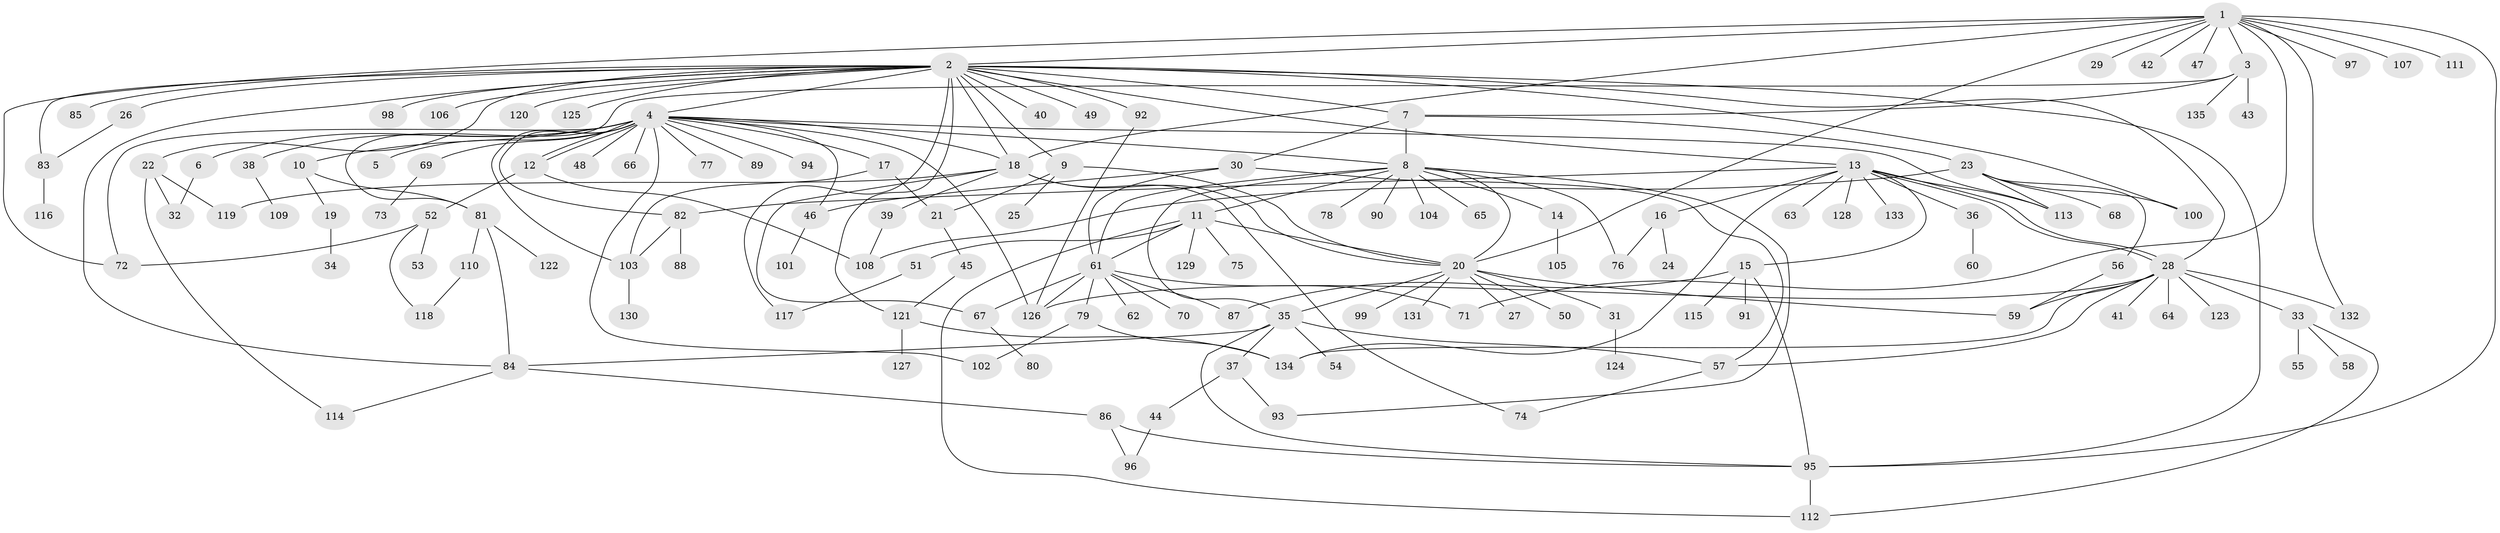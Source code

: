 // coarse degree distribution, {18: 0.009708737864077669, 21: 0.009708737864077669, 4: 0.06796116504854369, 23: 0.009708737864077669, 1: 0.47572815533980584, 2: 0.1941747572815534, 5: 0.02912621359223301, 11: 0.038834951456310676, 3: 0.10679611650485436, 6: 0.02912621359223301, 15: 0.009708737864077669, 7: 0.019417475728155338}
// Generated by graph-tools (version 1.1) at 2025/41/03/06/25 10:41:46]
// undirected, 135 vertices, 195 edges
graph export_dot {
graph [start="1"]
  node [color=gray90,style=filled];
  1;
  2;
  3;
  4;
  5;
  6;
  7;
  8;
  9;
  10;
  11;
  12;
  13;
  14;
  15;
  16;
  17;
  18;
  19;
  20;
  21;
  22;
  23;
  24;
  25;
  26;
  27;
  28;
  29;
  30;
  31;
  32;
  33;
  34;
  35;
  36;
  37;
  38;
  39;
  40;
  41;
  42;
  43;
  44;
  45;
  46;
  47;
  48;
  49;
  50;
  51;
  52;
  53;
  54;
  55;
  56;
  57;
  58;
  59;
  60;
  61;
  62;
  63;
  64;
  65;
  66;
  67;
  68;
  69;
  70;
  71;
  72;
  73;
  74;
  75;
  76;
  77;
  78;
  79;
  80;
  81;
  82;
  83;
  84;
  85;
  86;
  87;
  88;
  89;
  90;
  91;
  92;
  93;
  94;
  95;
  96;
  97;
  98;
  99;
  100;
  101;
  102;
  103;
  104;
  105;
  106;
  107;
  108;
  109;
  110;
  111;
  112;
  113;
  114;
  115;
  116;
  117;
  118;
  119;
  120;
  121;
  122;
  123;
  124;
  125;
  126;
  127;
  128;
  129;
  130;
  131;
  132;
  133;
  134;
  135;
  1 -- 2;
  1 -- 3;
  1 -- 18;
  1 -- 20;
  1 -- 29;
  1 -- 42;
  1 -- 47;
  1 -- 71;
  1 -- 72;
  1 -- 95;
  1 -- 97;
  1 -- 107;
  1 -- 111;
  1 -- 132;
  2 -- 4;
  2 -- 7;
  2 -- 9;
  2 -- 13;
  2 -- 18;
  2 -- 22;
  2 -- 26;
  2 -- 28;
  2 -- 40;
  2 -- 49;
  2 -- 83;
  2 -- 84;
  2 -- 85;
  2 -- 92;
  2 -- 95;
  2 -- 98;
  2 -- 100;
  2 -- 106;
  2 -- 117;
  2 -- 120;
  2 -- 121;
  2 -- 125;
  3 -- 7;
  3 -- 43;
  3 -- 81;
  3 -- 135;
  4 -- 5;
  4 -- 6;
  4 -- 8;
  4 -- 10;
  4 -- 12;
  4 -- 12;
  4 -- 17;
  4 -- 18;
  4 -- 38;
  4 -- 46;
  4 -- 48;
  4 -- 66;
  4 -- 69;
  4 -- 72;
  4 -- 77;
  4 -- 82;
  4 -- 89;
  4 -- 94;
  4 -- 102;
  4 -- 103;
  4 -- 113;
  4 -- 126;
  6 -- 32;
  7 -- 8;
  7 -- 23;
  7 -- 30;
  8 -- 11;
  8 -- 14;
  8 -- 20;
  8 -- 35;
  8 -- 61;
  8 -- 65;
  8 -- 76;
  8 -- 78;
  8 -- 90;
  8 -- 93;
  8 -- 104;
  9 -- 20;
  9 -- 21;
  9 -- 25;
  10 -- 19;
  10 -- 81;
  11 -- 20;
  11 -- 51;
  11 -- 61;
  11 -- 75;
  11 -- 112;
  11 -- 129;
  12 -- 52;
  12 -- 108;
  13 -- 15;
  13 -- 16;
  13 -- 28;
  13 -- 28;
  13 -- 36;
  13 -- 63;
  13 -- 82;
  13 -- 113;
  13 -- 128;
  13 -- 133;
  13 -- 134;
  14 -- 105;
  15 -- 87;
  15 -- 91;
  15 -- 95;
  15 -- 115;
  16 -- 24;
  16 -- 76;
  17 -- 21;
  17 -- 103;
  18 -- 20;
  18 -- 39;
  18 -- 67;
  18 -- 74;
  18 -- 119;
  19 -- 34;
  20 -- 27;
  20 -- 31;
  20 -- 35;
  20 -- 50;
  20 -- 59;
  20 -- 99;
  20 -- 131;
  21 -- 45;
  22 -- 32;
  22 -- 114;
  22 -- 119;
  23 -- 56;
  23 -- 68;
  23 -- 100;
  23 -- 108;
  23 -- 113;
  26 -- 83;
  28 -- 33;
  28 -- 41;
  28 -- 57;
  28 -- 59;
  28 -- 64;
  28 -- 123;
  28 -- 126;
  28 -- 132;
  28 -- 134;
  30 -- 46;
  30 -- 57;
  30 -- 61;
  31 -- 124;
  33 -- 55;
  33 -- 58;
  33 -- 112;
  35 -- 37;
  35 -- 54;
  35 -- 57;
  35 -- 84;
  35 -- 95;
  36 -- 60;
  37 -- 44;
  37 -- 93;
  38 -- 109;
  39 -- 108;
  44 -- 96;
  45 -- 121;
  46 -- 101;
  51 -- 117;
  52 -- 53;
  52 -- 72;
  52 -- 118;
  56 -- 59;
  57 -- 74;
  61 -- 62;
  61 -- 67;
  61 -- 70;
  61 -- 71;
  61 -- 79;
  61 -- 87;
  61 -- 126;
  67 -- 80;
  69 -- 73;
  79 -- 102;
  79 -- 134;
  81 -- 84;
  81 -- 110;
  81 -- 122;
  82 -- 88;
  82 -- 103;
  83 -- 116;
  84 -- 86;
  84 -- 114;
  86 -- 95;
  86 -- 96;
  92 -- 126;
  95 -- 112;
  103 -- 130;
  110 -- 118;
  121 -- 127;
  121 -- 134;
}
